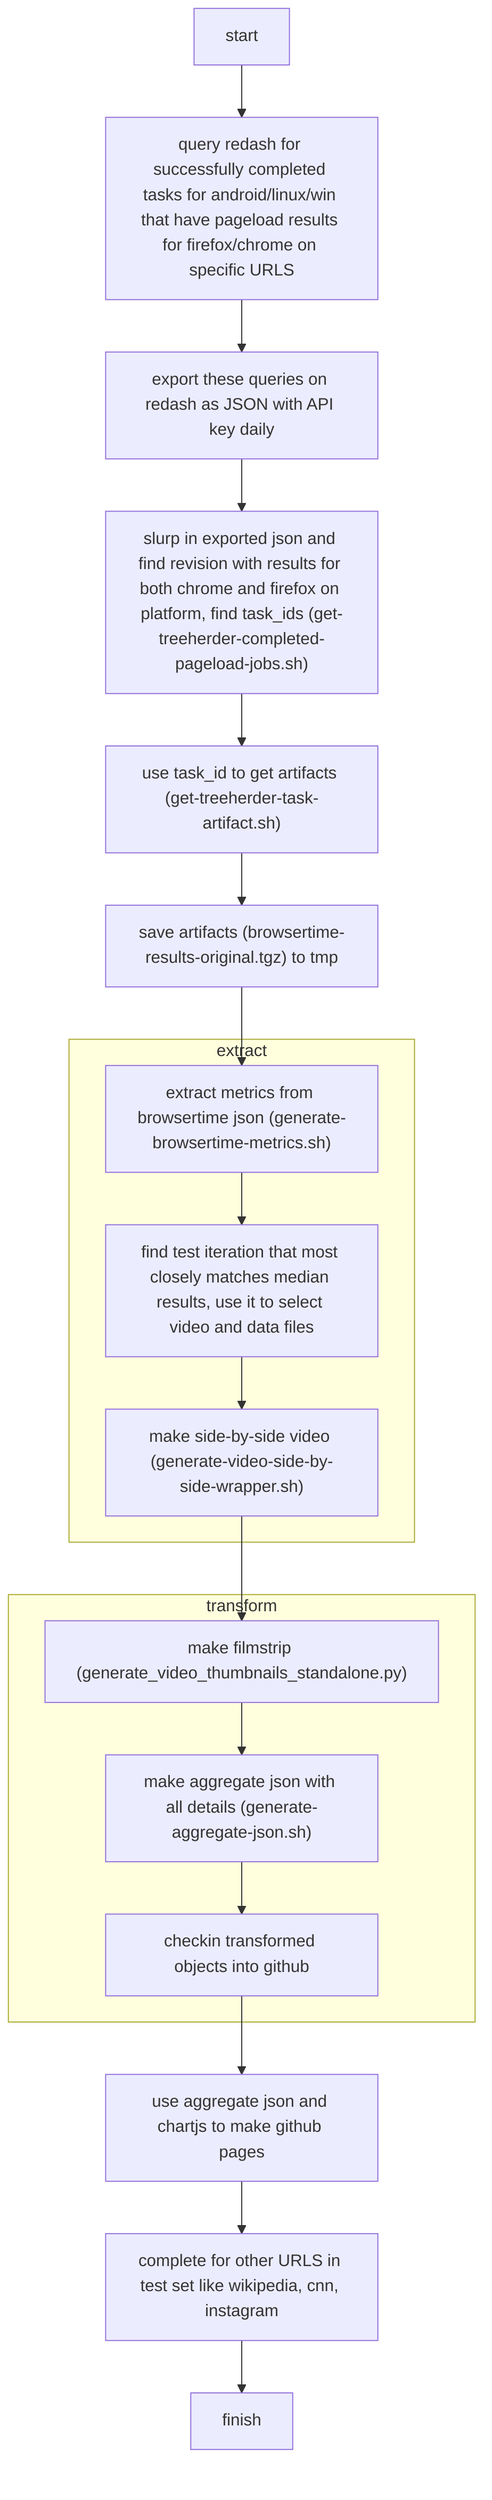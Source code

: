 flowchart TB
	  start --> step1[query redash for successfully completed tasks for android/linux/win that have pageload results for firefox/chrome on specific URLS]
	  step1 --> step2[export these queries on redash as JSON with API key daily]
	  step2 --> step3["slurp in exported json and find revision with results for both chrome and firefox on platform, find task_ids (get-treeherder-completed-pageload-jobs.sh)"]
	  step3 --> step4["use task_id to get artifacts (get-treeherder-task-artifact.sh)"]
	  step4 --> step5["save artifacts (browsertime-results-original.tgz) to tmp"]
	  step5 --> step6a["extract metrics from browsertime json (generate-browsertime-metrics.sh)"]
	  subgraph extract
	  step6a --> step6b["find test iteration that most closely matches median results, use it to select video and data files"]
	  step6b --> step7a["make side-by-side video (generate-video-side-by-side-wrapper.sh)"]
	  end
	  subgraph transform
	  step7a --> step7b["make filmstrip (generate_video_thumbnails_standalone.py)"]
	  step7b --> step7c["make aggregate json with all details (generate-aggregate-json.sh)"]
	  step7c --> step8["checkin transformed objects into github"]
	  end
	  step8 --> step9["use aggregate json and chartjs to make github pages"]
	  step9 --> step10["complete for other URLS in test set like wikipedia, cnn, instagram"]
	  step10 --> step11["finish"]